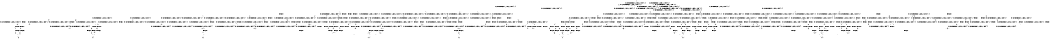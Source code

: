 digraph BCG {
size = "7, 10.5";
center = TRUE;
node [shape = circle];
0 [peripheries = 2];
0 -> 1 [label = "EX !0 !ATOMIC_EXCH_BRANCH (1, +1, TRUE, +0, 2, TRUE) !{0, 1, 2}"];
0 -> 2 [label = "EX !2 !ATOMIC_EXCH_BRANCH (1, +0, FALSE, +0, 1, TRUE) !{0, 1, 2}"];
0 -> 3 [label = "EX !1 !ATOMIC_EXCH_BRANCH (1, +0, FALSE, +0, 1, TRUE) !{0, 1, 2}"];
0 -> 4 [label = "EX !0 !ATOMIC_EXCH_BRANCH (1, +1, TRUE, +0, 2, TRUE) !{0, 1, 2}"];
1 -> 5 [label = "EX !2 !ATOMIC_EXCH_BRANCH (1, +0, FALSE, +0, 1, FALSE) !{0, 1, 2}"];
1 -> 6 [label = "EX !1 !ATOMIC_EXCH_BRANCH (1, +0, FALSE, +0, 1, FALSE) !{0, 1, 2}"];
1 -> 7 [label = "TERMINATE !0"];
2 -> 2 [label = "EX !2 !ATOMIC_EXCH_BRANCH (1, +0, FALSE, +0, 1, TRUE) !{0, 1, 2}"];
2 -> 8 [label = "EX !0 !ATOMIC_EXCH_BRANCH (1, +1, TRUE, +0, 2, TRUE) !{0, 1, 2}"];
2 -> 9 [label = "EX !1 !ATOMIC_EXCH_BRANCH (1, +0, FALSE, +0, 1, TRUE) !{0, 1, 2}"];
2 -> 10 [label = "EX !0 !ATOMIC_EXCH_BRANCH (1, +1, TRUE, +0, 2, TRUE) !{0, 1, 2}"];
3 -> 3 [label = "EX !1 !ATOMIC_EXCH_BRANCH (1, +0, FALSE, +0, 1, TRUE) !{0, 1, 2}"];
3 -> 11 [label = "EX !0 !ATOMIC_EXCH_BRANCH (1, +1, TRUE, +0, 2, TRUE) !{0, 1, 2}"];
3 -> 9 [label = "EX !2 !ATOMIC_EXCH_BRANCH (1, +0, FALSE, +0, 1, TRUE) !{0, 1, 2}"];
3 -> 12 [label = "EX !0 !ATOMIC_EXCH_BRANCH (1, +1, TRUE, +0, 2, TRUE) !{0, 1, 2}"];
4 -> 13 [label = "EX !1 !ATOMIC_EXCH_BRANCH (1, +0, FALSE, +0, 1, FALSE) !{0, 1, 2}"];
4 -> 14 [label = "EX !2 !ATOMIC_EXCH_BRANCH (1, +0, FALSE, +0, 1, FALSE) !{0, 1, 2}"];
4 -> 15 [label = "EX !1 !ATOMIC_EXCH_BRANCH (1, +0, FALSE, +0, 1, FALSE) !{0, 1, 2}"];
4 -> 16 [label = "TERMINATE !0"];
5 -> 17 [label = "EX !1 !ATOMIC_EXCH_BRANCH (1, +0, FALSE, +0, 1, FALSE) !{0, 1, 2}"];
5 -> 18 [label = "TERMINATE !0"];
5 -> 19 [label = "TERMINATE !2"];
6 -> 17 [label = "EX !2 !ATOMIC_EXCH_BRANCH (1, +0, FALSE, +0, 1, FALSE) !{0, 1, 2}"];
6 -> 20 [label = "TERMINATE !0"];
6 -> 21 [label = "TERMINATE !1"];
7 -> 22 [label = "EX !2 !ATOMIC_EXCH_BRANCH (1, +0, FALSE, +0, 1, FALSE) !{1, 2}"];
7 -> 23 [label = "EX !1 !ATOMIC_EXCH_BRANCH (1, +0, FALSE, +0, 1, FALSE) !{1, 2}"];
7 -> 24 [label = "EX !1 !ATOMIC_EXCH_BRANCH (1, +0, FALSE, +0, 1, FALSE) !{1, 2}"];
8 -> 5 [label = "EX !2 !ATOMIC_EXCH_BRANCH (1, +0, FALSE, +0, 1, FALSE) !{0, 1, 2}"];
8 -> 25 [label = "EX !1 !ATOMIC_EXCH_BRANCH (1, +0, FALSE, +0, 1, FALSE) !{0, 1, 2}"];
8 -> 26 [label = "TERMINATE !0"];
9 -> 9 [label = "EX !1 !ATOMIC_EXCH_BRANCH (1, +0, FALSE, +0, 1, TRUE) !{0, 1, 2}"];
9 -> 9 [label = "EX !2 !ATOMIC_EXCH_BRANCH (1, +0, FALSE, +0, 1, TRUE) !{0, 1, 2}"];
9 -> 27 [label = "EX !0 !ATOMIC_EXCH_BRANCH (1, +1, TRUE, +0, 2, TRUE) !{0, 1, 2}"];
9 -> 28 [label = "EX !0 !ATOMIC_EXCH_BRANCH (1, +1, TRUE, +0, 2, TRUE) !{0, 1, 2}"];
10 -> 29 [label = "EX !1 !ATOMIC_EXCH_BRANCH (1, +0, FALSE, +0, 1, FALSE) !{0, 1, 2}"];
10 -> 14 [label = "EX !2 !ATOMIC_EXCH_BRANCH (1, +0, FALSE, +0, 1, FALSE) !{0, 1, 2}"];
10 -> 30 [label = "EX !1 !ATOMIC_EXCH_BRANCH (1, +0, FALSE, +0, 1, FALSE) !{0, 1, 2}"];
10 -> 31 [label = "TERMINATE !0"];
11 -> 6 [label = "EX !1 !ATOMIC_EXCH_BRANCH (1, +0, FALSE, +0, 1, FALSE) !{0, 1, 2}"];
11 -> 32 [label = "EX !2 !ATOMIC_EXCH_BRANCH (1, +0, FALSE, +0, 1, FALSE) !{0, 1, 2}"];
11 -> 33 [label = "TERMINATE !0"];
12 -> 13 [label = "EX !1 !ATOMIC_EXCH_BRANCH (1, +0, FALSE, +0, 1, FALSE) !{0, 1, 2}"];
12 -> 15 [label = "EX !1 !ATOMIC_EXCH_BRANCH (1, +0, FALSE, +0, 1, FALSE) !{0, 1, 2}"];
12 -> 34 [label = "EX !2 !ATOMIC_EXCH_BRANCH (1, +0, FALSE, +0, 1, FALSE) !{0, 1, 2}"];
12 -> 35 [label = "TERMINATE !0"];
13 -> 36 [label = "EX !2 !ATOMIC_EXCH_BRANCH (1, +0, FALSE, +0, 1, FALSE) !{0, 1, 2}"];
13 -> 37 [label = "EX !2 !ATOMIC_EXCH_BRANCH (1, +0, FALSE, +0, 1, FALSE) !{0, 1, 2}"];
13 -> 38 [label = "TERMINATE !0"];
13 -> 39 [label = "TERMINATE !1"];
14 -> 37 [label = "EX !1 !ATOMIC_EXCH_BRANCH (1, +0, FALSE, +0, 1, FALSE) !{0, 1, 2}"];
14 -> 40 [label = "EX !1 !ATOMIC_EXCH_BRANCH (1, +0, FALSE, +0, 1, FALSE) !{0, 1, 2}"];
14 -> 41 [label = "TERMINATE !0"];
14 -> 42 [label = "TERMINATE !2"];
15 -> 40 [label = "EX !2 !ATOMIC_EXCH_BRANCH (1, +0, FALSE, +0, 1, FALSE) !{0, 1, 2}"];
15 -> 43 [label = "TERMINATE !0"];
15 -> 44 [label = "TERMINATE !1"];
16 -> 45 [label = "EX !2 !ATOMIC_EXCH_BRANCH (1, +0, FALSE, +0, 1, FALSE) !{1, 2}"];
16 -> 46 [label = "EX !1 !ATOMIC_EXCH_BRANCH (1, +0, FALSE, +0, 1, FALSE) !{1, 2}"];
17 -> 47 [label = "TERMINATE !0"];
17 -> 48 [label = "TERMINATE !2"];
17 -> 49 [label = "TERMINATE !1"];
18 -> 50 [label = "EX !1 !ATOMIC_EXCH_BRANCH (1, +0, FALSE, +0, 1, FALSE) !{1, 2}"];
18 -> 51 [label = "TERMINATE !2"];
18 -> 52 [label = "EX !1 !ATOMIC_EXCH_BRANCH (1, +0, FALSE, +0, 1, FALSE) !{1, 2}"];
19 -> 53 [label = "EX !1 !ATOMIC_EXCH_BRANCH (1, +0, FALSE, +0, 1, FALSE) !{0, 1}"];
19 -> 54 [label = "TERMINATE !0"];
20 -> 50 [label = "EX !2 !ATOMIC_EXCH_BRANCH (1, +0, FALSE, +0, 1, FALSE) !{1, 2}"];
20 -> 55 [label = "TERMINATE !1"];
21 -> 56 [label = "EX !2 !ATOMIC_EXCH_BRANCH (1, +0, FALSE, +0, 1, FALSE) !{0, 2}"];
21 -> 57 [label = "TERMINATE !0"];
22 -> 50 [label = "EX !1 !ATOMIC_EXCH_BRANCH (1, +0, FALSE, +0, 1, FALSE) !{1, 2}"];
22 -> 51 [label = "TERMINATE !2"];
22 -> 52 [label = "EX !1 !ATOMIC_EXCH_BRANCH (1, +0, FALSE, +0, 1, FALSE) !{1, 2}"];
23 -> 50 [label = "EX !2 !ATOMIC_EXCH_BRANCH (1, +0, FALSE, +0, 1, FALSE) !{1, 2}"];
23 -> 55 [label = "TERMINATE !1"];
24 -> 58 [label = "EX !2 !ATOMIC_EXCH_BRANCH (1, +0, FALSE, +0, 1, FALSE) !{1, 2}"];
24 -> 52 [label = "EX !2 !ATOMIC_EXCH_BRANCH (1, +0, FALSE, +0, 1, FALSE) !{1, 2}"];
24 -> 59 [label = "TERMINATE !1"];
25 -> 17 [label = "EX !2 !ATOMIC_EXCH_BRANCH (1, +0, FALSE, +0, 1, FALSE) !{0, 1, 2}"];
25 -> 60 [label = "TERMINATE !0"];
25 -> 61 [label = "TERMINATE !1"];
26 -> 22 [label = "EX !2 !ATOMIC_EXCH_BRANCH (1, +0, FALSE, +0, 1, FALSE) !{1, 2}"];
26 -> 62 [label = "EX !1 !ATOMIC_EXCH_BRANCH (1, +0, FALSE, +0, 1, FALSE) !{1, 2}"];
26 -> 63 [label = "EX !1 !ATOMIC_EXCH_BRANCH (1, +0, FALSE, +0, 1, FALSE) !{1, 2}"];
27 -> 25 [label = "EX !1 !ATOMIC_EXCH_BRANCH (1, +0, FALSE, +0, 1, FALSE) !{0, 1, 2}"];
27 -> 32 [label = "EX !2 !ATOMIC_EXCH_BRANCH (1, +0, FALSE, +0, 1, FALSE) !{0, 1, 2}"];
27 -> 64 [label = "TERMINATE !0"];
28 -> 29 [label = "EX !1 !ATOMIC_EXCH_BRANCH (1, +0, FALSE, +0, 1, FALSE) !{0, 1, 2}"];
28 -> 30 [label = "EX !1 !ATOMIC_EXCH_BRANCH (1, +0, FALSE, +0, 1, FALSE) !{0, 1, 2}"];
28 -> 34 [label = "EX !2 !ATOMIC_EXCH_BRANCH (1, +0, FALSE, +0, 1, FALSE) !{0, 1, 2}"];
28 -> 65 [label = "TERMINATE !0"];
29 -> 36 [label = "EX !2 !ATOMIC_EXCH_BRANCH (1, +0, FALSE, +0, 1, FALSE) !{0, 1, 2}"];
29 -> 37 [label = "EX !2 !ATOMIC_EXCH_BRANCH (1, +0, FALSE, +0, 1, FALSE) !{0, 1, 2}"];
29 -> 66 [label = "TERMINATE !0"];
29 -> 67 [label = "TERMINATE !1"];
30 -> 40 [label = "EX !2 !ATOMIC_EXCH_BRANCH (1, +0, FALSE, +0, 1, FALSE) !{0, 1, 2}"];
30 -> 68 [label = "TERMINATE !0"];
30 -> 69 [label = "TERMINATE !1"];
31 -> 45 [label = "EX !2 !ATOMIC_EXCH_BRANCH (1, +0, FALSE, +0, 1, FALSE) !{1, 2}"];
31 -> 70 [label = "EX !1 !ATOMIC_EXCH_BRANCH (1, +0, FALSE, +0, 1, FALSE) !{1, 2}"];
32 -> 17 [label = "EX !1 !ATOMIC_EXCH_BRANCH (1, +0, FALSE, +0, 1, FALSE) !{0, 1, 2}"];
32 -> 71 [label = "TERMINATE !0"];
32 -> 72 [label = "TERMINATE !2"];
33 -> 23 [label = "EX !1 !ATOMIC_EXCH_BRANCH (1, +0, FALSE, +0, 1, FALSE) !{1, 2}"];
33 -> 73 [label = "EX !2 !ATOMIC_EXCH_BRANCH (1, +0, FALSE, +0, 1, FALSE) !{1, 2}"];
33 -> 24 [label = "EX !1 !ATOMIC_EXCH_BRANCH (1, +0, FALSE, +0, 1, FALSE) !{1, 2}"];
34 -> 37 [label = "EX !1 !ATOMIC_EXCH_BRANCH (1, +0, FALSE, +0, 1, FALSE) !{0, 1, 2}"];
34 -> 40 [label = "EX !1 !ATOMIC_EXCH_BRANCH (1, +0, FALSE, +0, 1, FALSE) !{0, 1, 2}"];
34 -> 74 [label = "TERMINATE !0"];
34 -> 75 [label = "TERMINATE !2"];
35 -> 46 [label = "EX !1 !ATOMIC_EXCH_BRANCH (1, +0, FALSE, +0, 1, FALSE) !{1, 2}"];
35 -> 76 [label = "EX !2 !ATOMIC_EXCH_BRANCH (1, +0, FALSE, +0, 1, FALSE) !{1, 2}"];
36 -> 77 [label = "TERMINATE !0"];
36 -> 78 [label = "TERMINATE !2"];
36 -> 79 [label = "TERMINATE !1"];
37 -> 80 [label = "TERMINATE !0"];
37 -> 81 [label = "TERMINATE !2"];
37 -> 82 [label = "TERMINATE !1"];
38 -> 83 [label = "EX !2 !ATOMIC_EXCH_BRANCH (1, +0, FALSE, +0, 1, FALSE) !{1, 2}"];
38 -> 84 [label = "TERMINATE !1"];
39 -> 85 [label = "EX !2 !ATOMIC_EXCH_BRANCH (1, +0, FALSE, +0, 1, FALSE) !{0, 2}"];
39 -> 86 [label = "TERMINATE !0"];
40 -> 87 [label = "TERMINATE !0"];
40 -> 88 [label = "TERMINATE !2"];
40 -> 89 [label = "TERMINATE !1"];
41 -> 90 [label = "EX !1 !ATOMIC_EXCH_BRANCH (1, +0, FALSE, +0, 1, FALSE) !{1, 2}"];
41 -> 91 [label = "TERMINATE !2"];
42 -> 92 [label = "EX !1 !ATOMIC_EXCH_BRANCH (1, +0, FALSE, +0, 1, FALSE) !{0, 1}"];
42 -> 93 [label = "TERMINATE !0"];
43 -> 90 [label = "EX !2 !ATOMIC_EXCH_BRANCH (1, +0, FALSE, +0, 1, FALSE) !{1, 2}"];
43 -> 94 [label = "TERMINATE !1"];
44 -> 95 [label = "EX !2 !ATOMIC_EXCH_BRANCH (1, +0, FALSE, +0, 1, FALSE) !{0, 2}"];
44 -> 96 [label = "TERMINATE !0"];
45 -> 90 [label = "EX !1 !ATOMIC_EXCH_BRANCH (1, +0, FALSE, +0, 1, FALSE) !{1, 2}"];
45 -> 91 [label = "TERMINATE !2"];
46 -> 90 [label = "EX !2 !ATOMIC_EXCH_BRANCH (1, +0, FALSE, +0, 1, FALSE) !{1, 2}"];
46 -> 94 [label = "TERMINATE !1"];
47 -> 97 [label = "TERMINATE !2"];
47 -> 98 [label = "TERMINATE !1"];
48 -> 99 [label = "TERMINATE !0"];
48 -> 100 [label = "TERMINATE !1"];
49 -> 101 [label = "TERMINATE !0"];
49 -> 102 [label = "TERMINATE !2"];
50 -> 97 [label = "TERMINATE !2"];
50 -> 98 [label = "TERMINATE !1"];
51 -> 103 [label = "EX !1 !ATOMIC_EXCH_BRANCH (1, +0, FALSE, +0, 1, FALSE) !{1}"];
51 -> 104 [label = "EX !1 !ATOMIC_EXCH_BRANCH (1, +0, FALSE, +0, 1, FALSE) !{1}"];
52 -> 105 [label = "TERMINATE !2"];
52 -> 106 [label = "TERMINATE !1"];
53 -> 99 [label = "TERMINATE !0"];
53 -> 100 [label = "TERMINATE !1"];
54 -> 103 [label = "EX !1 !ATOMIC_EXCH_BRANCH (1, +0, FALSE, +0, 1, FALSE) !{1}"];
54 -> 104 [label = "EX !1 !ATOMIC_EXCH_BRANCH (1, +0, FALSE, +0, 1, FALSE) !{1}"];
55 -> 107 [label = "EX !2 !ATOMIC_EXCH_BRANCH (1, +0, FALSE, +0, 1, FALSE) !{2}"];
55 -> 108 [label = "EX !2 !ATOMIC_EXCH_BRANCH (1, +0, FALSE, +0, 1, FALSE) !{2}"];
56 -> 101 [label = "TERMINATE !0"];
56 -> 102 [label = "TERMINATE !2"];
57 -> 107 [label = "EX !2 !ATOMIC_EXCH_BRANCH (1, +0, FALSE, +0, 1, FALSE) !{2}"];
57 -> 108 [label = "EX !2 !ATOMIC_EXCH_BRANCH (1, +0, FALSE, +0, 1, FALSE) !{2}"];
58 -> 109 [label = "TERMINATE !2"];
58 -> 110 [label = "TERMINATE !1"];
59 -> 111 [label = "EX !2 !ATOMIC_EXCH_BRANCH (1, +0, FALSE, +0, 1, FALSE) !{2}"];
60 -> 50 [label = "EX !2 !ATOMIC_EXCH_BRANCH (1, +0, FALSE, +0, 1, FALSE) !{1, 2}"];
60 -> 112 [label = "TERMINATE !1"];
61 -> 56 [label = "EX !2 !ATOMIC_EXCH_BRANCH (1, +0, FALSE, +0, 1, FALSE) !{0, 2}"];
61 -> 113 [label = "TERMINATE !0"];
62 -> 50 [label = "EX !2 !ATOMIC_EXCH_BRANCH (1, +0, FALSE, +0, 1, FALSE) !{1, 2}"];
62 -> 112 [label = "TERMINATE !1"];
63 -> 58 [label = "EX !2 !ATOMIC_EXCH_BRANCH (1, +0, FALSE, +0, 1, FALSE) !{1, 2}"];
63 -> 52 [label = "EX !2 !ATOMIC_EXCH_BRANCH (1, +0, FALSE, +0, 1, FALSE) !{1, 2}"];
63 -> 114 [label = "TERMINATE !1"];
64 -> 62 [label = "EX !1 !ATOMIC_EXCH_BRANCH (1, +0, FALSE, +0, 1, FALSE) !{1, 2}"];
64 -> 73 [label = "EX !2 !ATOMIC_EXCH_BRANCH (1, +0, FALSE, +0, 1, FALSE) !{1, 2}"];
64 -> 63 [label = "EX !1 !ATOMIC_EXCH_BRANCH (1, +0, FALSE, +0, 1, FALSE) !{1, 2}"];
65 -> 70 [label = "EX !1 !ATOMIC_EXCH_BRANCH (1, +0, FALSE, +0, 1, FALSE) !{1, 2}"];
65 -> 76 [label = "EX !2 !ATOMIC_EXCH_BRANCH (1, +0, FALSE, +0, 1, FALSE) !{1, 2}"];
66 -> 83 [label = "EX !2 !ATOMIC_EXCH_BRANCH (1, +0, FALSE, +0, 1, FALSE) !{1, 2}"];
66 -> 115 [label = "TERMINATE !1"];
67 -> 85 [label = "EX !2 !ATOMIC_EXCH_BRANCH (1, +0, FALSE, +0, 1, FALSE) !{0, 2}"];
67 -> 116 [label = "TERMINATE !0"];
68 -> 90 [label = "EX !2 !ATOMIC_EXCH_BRANCH (1, +0, FALSE, +0, 1, FALSE) !{1, 2}"];
68 -> 117 [label = "TERMINATE !1"];
69 -> 95 [label = "EX !2 !ATOMIC_EXCH_BRANCH (1, +0, FALSE, +0, 1, FALSE) !{0, 2}"];
69 -> 118 [label = "TERMINATE !0"];
70 -> 90 [label = "EX !2 !ATOMIC_EXCH_BRANCH (1, +0, FALSE, +0, 1, FALSE) !{1, 2}"];
70 -> 117 [label = "TERMINATE !1"];
71 -> 50 [label = "EX !1 !ATOMIC_EXCH_BRANCH (1, +0, FALSE, +0, 1, FALSE) !{1, 2}"];
71 -> 119 [label = "TERMINATE !2"];
71 -> 52 [label = "EX !1 !ATOMIC_EXCH_BRANCH (1, +0, FALSE, +0, 1, FALSE) !{1, 2}"];
72 -> 53 [label = "EX !1 !ATOMIC_EXCH_BRANCH (1, +0, FALSE, +0, 1, FALSE) !{0, 1}"];
72 -> 120 [label = "TERMINATE !0"];
73 -> 50 [label = "EX !1 !ATOMIC_EXCH_BRANCH (1, +0, FALSE, +0, 1, FALSE) !{1, 2}"];
73 -> 119 [label = "TERMINATE !2"];
73 -> 52 [label = "EX !1 !ATOMIC_EXCH_BRANCH (1, +0, FALSE, +0, 1, FALSE) !{1, 2}"];
74 -> 90 [label = "EX !1 !ATOMIC_EXCH_BRANCH (1, +0, FALSE, +0, 1, FALSE) !{1, 2}"];
74 -> 121 [label = "TERMINATE !2"];
75 -> 92 [label = "EX !1 !ATOMIC_EXCH_BRANCH (1, +0, FALSE, +0, 1, FALSE) !{0, 1}"];
75 -> 122 [label = "TERMINATE !0"];
76 -> 90 [label = "EX !1 !ATOMIC_EXCH_BRANCH (1, +0, FALSE, +0, 1, FALSE) !{1, 2}"];
76 -> 121 [label = "TERMINATE !2"];
77 -> 123 [label = "TERMINATE !2"];
77 -> 124 [label = "TERMINATE !1"];
78 -> 125 [label = "TERMINATE !0"];
78 -> 126 [label = "TERMINATE !1"];
79 -> 127 [label = "TERMINATE !0"];
79 -> 128 [label = "TERMINATE !2"];
80 -> 129 [label = "TERMINATE !2"];
80 -> 130 [label = "TERMINATE !1"];
81 -> 131 [label = "TERMINATE !0"];
81 -> 132 [label = "TERMINATE !1"];
82 -> 133 [label = "TERMINATE !0"];
82 -> 134 [label = "TERMINATE !2"];
83 -> 129 [label = "TERMINATE !2"];
83 -> 130 [label = "TERMINATE !1"];
84 -> 135 [label = "EX !2 !ATOMIC_EXCH_BRANCH (1, +0, FALSE, +0, 1, FALSE) !{2}"];
85 -> 133 [label = "TERMINATE !0"];
85 -> 134 [label = "TERMINATE !2"];
86 -> 135 [label = "EX !2 !ATOMIC_EXCH_BRANCH (1, +0, FALSE, +0, 1, FALSE) !{2}"];
87 -> 136 [label = "TERMINATE !2"];
87 -> 137 [label = "TERMINATE !1"];
88 -> 138 [label = "TERMINATE !0"];
88 -> 139 [label = "TERMINATE !1"];
89 -> 140 [label = "TERMINATE !0"];
89 -> 141 [label = "TERMINATE !2"];
90 -> 136 [label = "TERMINATE !2"];
90 -> 137 [label = "TERMINATE !1"];
91 -> 142 [label = "EX !1 !ATOMIC_EXCH_BRANCH (1, +0, FALSE, +0, 1, FALSE) !{1}"];
92 -> 138 [label = "TERMINATE !0"];
92 -> 139 [label = "TERMINATE !1"];
93 -> 142 [label = "EX !1 !ATOMIC_EXCH_BRANCH (1, +0, FALSE, +0, 1, FALSE) !{1}"];
94 -> 143 [label = "EX !2 !ATOMIC_EXCH_BRANCH (1, +0, FALSE, +0, 1, FALSE) !{2}"];
95 -> 140 [label = "TERMINATE !0"];
95 -> 141 [label = "TERMINATE !2"];
96 -> 143 [label = "EX !2 !ATOMIC_EXCH_BRANCH (1, +0, FALSE, +0, 1, FALSE) !{2}"];
97 -> 144 [label = "TERMINATE !1"];
98 -> 145 [label = "TERMINATE !2"];
99 -> 144 [label = "TERMINATE !1"];
100 -> 146 [label = "TERMINATE !0"];
101 -> 145 [label = "TERMINATE !2"];
102 -> 146 [label = "TERMINATE !0"];
103 -> 144 [label = "TERMINATE !1"];
104 -> 147 [label = "TERMINATE !1"];
105 -> 148 [label = "TERMINATE !1"];
106 -> 149 [label = "TERMINATE !2"];
107 -> 145 [label = "TERMINATE !2"];
108 -> 150 [label = "TERMINATE !2"];
109 -> 151 [label = "TERMINATE !1"];
110 -> 152 [label = "TERMINATE !2"];
111 -> 149 [label = "TERMINATE !2"];
112 -> 107 [label = "EX !2 !ATOMIC_EXCH_BRANCH (1, +0, FALSE, +0, 1, FALSE) !{2}"];
112 -> 108 [label = "EX !2 !ATOMIC_EXCH_BRANCH (1, +0, FALSE, +0, 1, FALSE) !{2}"];
113 -> 107 [label = "EX !2 !ATOMIC_EXCH_BRANCH (1, +0, FALSE, +0, 1, FALSE) !{2}"];
113 -> 108 [label = "EX !2 !ATOMIC_EXCH_BRANCH (1, +0, FALSE, +0, 1, FALSE) !{2}"];
114 -> 111 [label = "EX !2 !ATOMIC_EXCH_BRANCH (1, +0, FALSE, +0, 1, FALSE) !{2}"];
115 -> 135 [label = "EX !2 !ATOMIC_EXCH_BRANCH (1, +0, FALSE, +0, 1, FALSE) !{2}"];
116 -> 135 [label = "EX !2 !ATOMIC_EXCH_BRANCH (1, +0, FALSE, +0, 1, FALSE) !{2}"];
117 -> 143 [label = "EX !2 !ATOMIC_EXCH_BRANCH (1, +0, FALSE, +0, 1, FALSE) !{2}"];
118 -> 143 [label = "EX !2 !ATOMIC_EXCH_BRANCH (1, +0, FALSE, +0, 1, FALSE) !{2}"];
119 -> 103 [label = "EX !1 !ATOMIC_EXCH_BRANCH (1, +0, FALSE, +0, 1, FALSE) !{1}"];
119 -> 104 [label = "EX !1 !ATOMIC_EXCH_BRANCH (1, +0, FALSE, +0, 1, FALSE) !{1}"];
120 -> 103 [label = "EX !1 !ATOMIC_EXCH_BRANCH (1, +0, FALSE, +0, 1, FALSE) !{1}"];
120 -> 104 [label = "EX !1 !ATOMIC_EXCH_BRANCH (1, +0, FALSE, +0, 1, FALSE) !{1}"];
121 -> 142 [label = "EX !1 !ATOMIC_EXCH_BRANCH (1, +0, FALSE, +0, 1, FALSE) !{1}"];
122 -> 142 [label = "EX !1 !ATOMIC_EXCH_BRANCH (1, +0, FALSE, +0, 1, FALSE) !{1}"];
123 -> 153 [label = "TERMINATE !1"];
124 -> 154 [label = "TERMINATE !2"];
125 -> 153 [label = "TERMINATE !1"];
126 -> 155 [label = "TERMINATE !0"];
127 -> 154 [label = "TERMINATE !2"];
128 -> 155 [label = "TERMINATE !0"];
129 -> 156 [label = "TERMINATE !1"];
130 -> 157 [label = "TERMINATE !2"];
131 -> 156 [label = "TERMINATE !1"];
132 -> 158 [label = "TERMINATE !0"];
133 -> 157 [label = "TERMINATE !2"];
134 -> 158 [label = "TERMINATE !0"];
135 -> 157 [label = "TERMINATE !2"];
136 -> 159 [label = "TERMINATE !1"];
137 -> 160 [label = "TERMINATE !2"];
138 -> 159 [label = "TERMINATE !1"];
139 -> 161 [label = "TERMINATE !0"];
140 -> 160 [label = "TERMINATE !2"];
141 -> 161 [label = "TERMINATE !0"];
142 -> 159 [label = "TERMINATE !1"];
143 -> 160 [label = "TERMINATE !2"];
144 -> 162 [label = "exit"];
145 -> 162 [label = "exit"];
146 -> 162 [label = "exit"];
147 -> 163 [label = "exit"];
148 -> 164 [label = "exit"];
149 -> 164 [label = "exit"];
150 -> 165 [label = "exit"];
151 -> 166 [label = "exit"];
152 -> 166 [label = "exit"];
153 -> 167 [label = "exit"];
154 -> 167 [label = "exit"];
155 -> 167 [label = "exit"];
156 -> 168 [label = "exit"];
157 -> 168 [label = "exit"];
158 -> 168 [label = "exit"];
159 -> 169 [label = "exit"];
160 -> 169 [label = "exit"];
161 -> 169 [label = "exit"];
}
